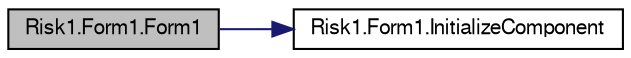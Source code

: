 digraph G
{
  bgcolor="transparent";
  edge [fontname="FreeSans",fontsize="10",labelfontname="FreeSans",labelfontsize="10"];
  node [fontname="FreeSans",fontsize="10",shape=record];
  rankdir="LR";
  Node1 [label="Risk1.Form1.Form1",height=0.2,width=0.4,color="black", fillcolor="grey75", style="filled" fontcolor="black"];
  Node1 -> Node2 [color="midnightblue",fontsize="10",style="solid",fontname="FreeSans"];
  Node2 [label="Risk1.Form1.InitializeComponent",height=0.2,width=0.4,color="black",URL="$classRisk1_1_1Form1.html#a7ab84c792afaf279efafda8e23bf75f5",tooltip="Required method for Designer support - do not modify the contents of this method with the code editor..."];
}
